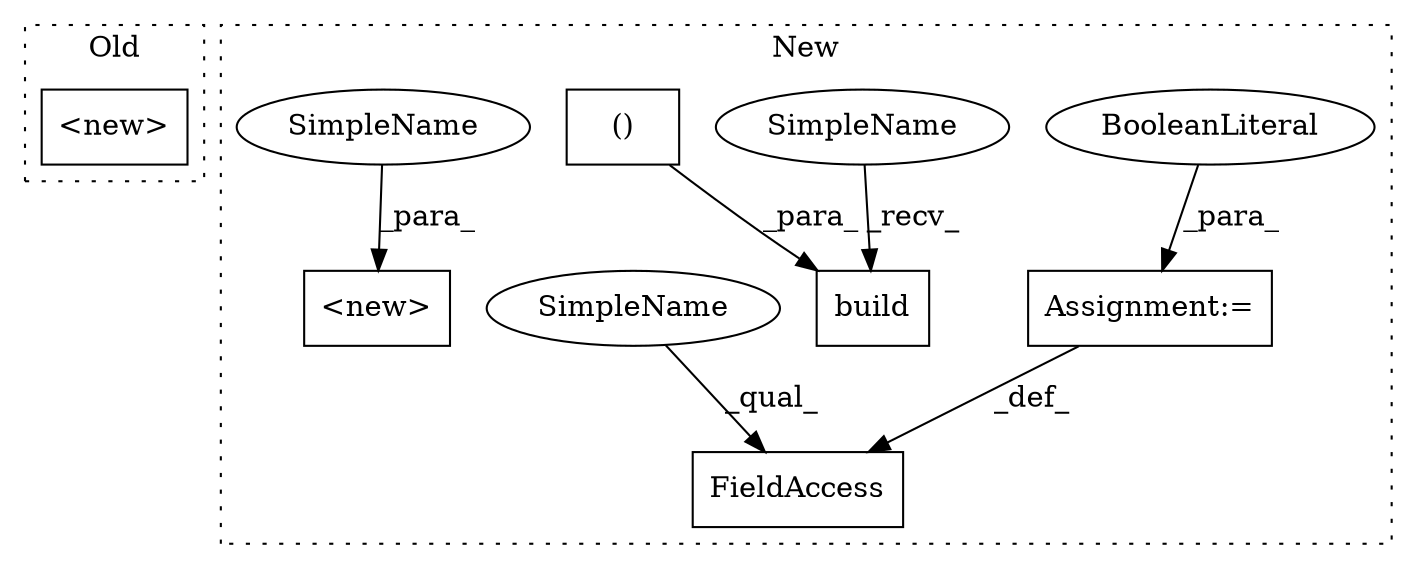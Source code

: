 digraph G {
subgraph cluster0 {
1 [label="<new>" a="46" s="2537" l="8" shape="box"];
label = "Old";
style="dotted";
}
subgraph cluster1 {
2 [label="build" a="32" s="3987,4033" l="13,2" shape="box"];
3 [label="()" a="106" s="4000" l="33" shape="box"];
4 [label="FieldAccess" a="22" s="3918" l="11" shape="box"];
5 [label="<new>" a="46" s="3706,3724" l="6,2" shape="box"];
6 [label="Assignment:=" a="7" s="3929" l="1" shape="box"];
7 [label="BooleanLiteral" a="9" s="3930" l="4" shape="ellipse"];
8 [label="SimpleName" a="42" s="3982" l="4" shape="ellipse"];
9 [label="SimpleName" a="42" s="3918" l="4" shape="ellipse"];
10 [label="SimpleName" a="42" s="3720" l="4" shape="ellipse"];
label = "New";
style="dotted";
}
3 -> 2 [label="_para_"];
6 -> 4 [label="_def_"];
7 -> 6 [label="_para_"];
8 -> 2 [label="_recv_"];
9 -> 4 [label="_qual_"];
10 -> 5 [label="_para_"];
}